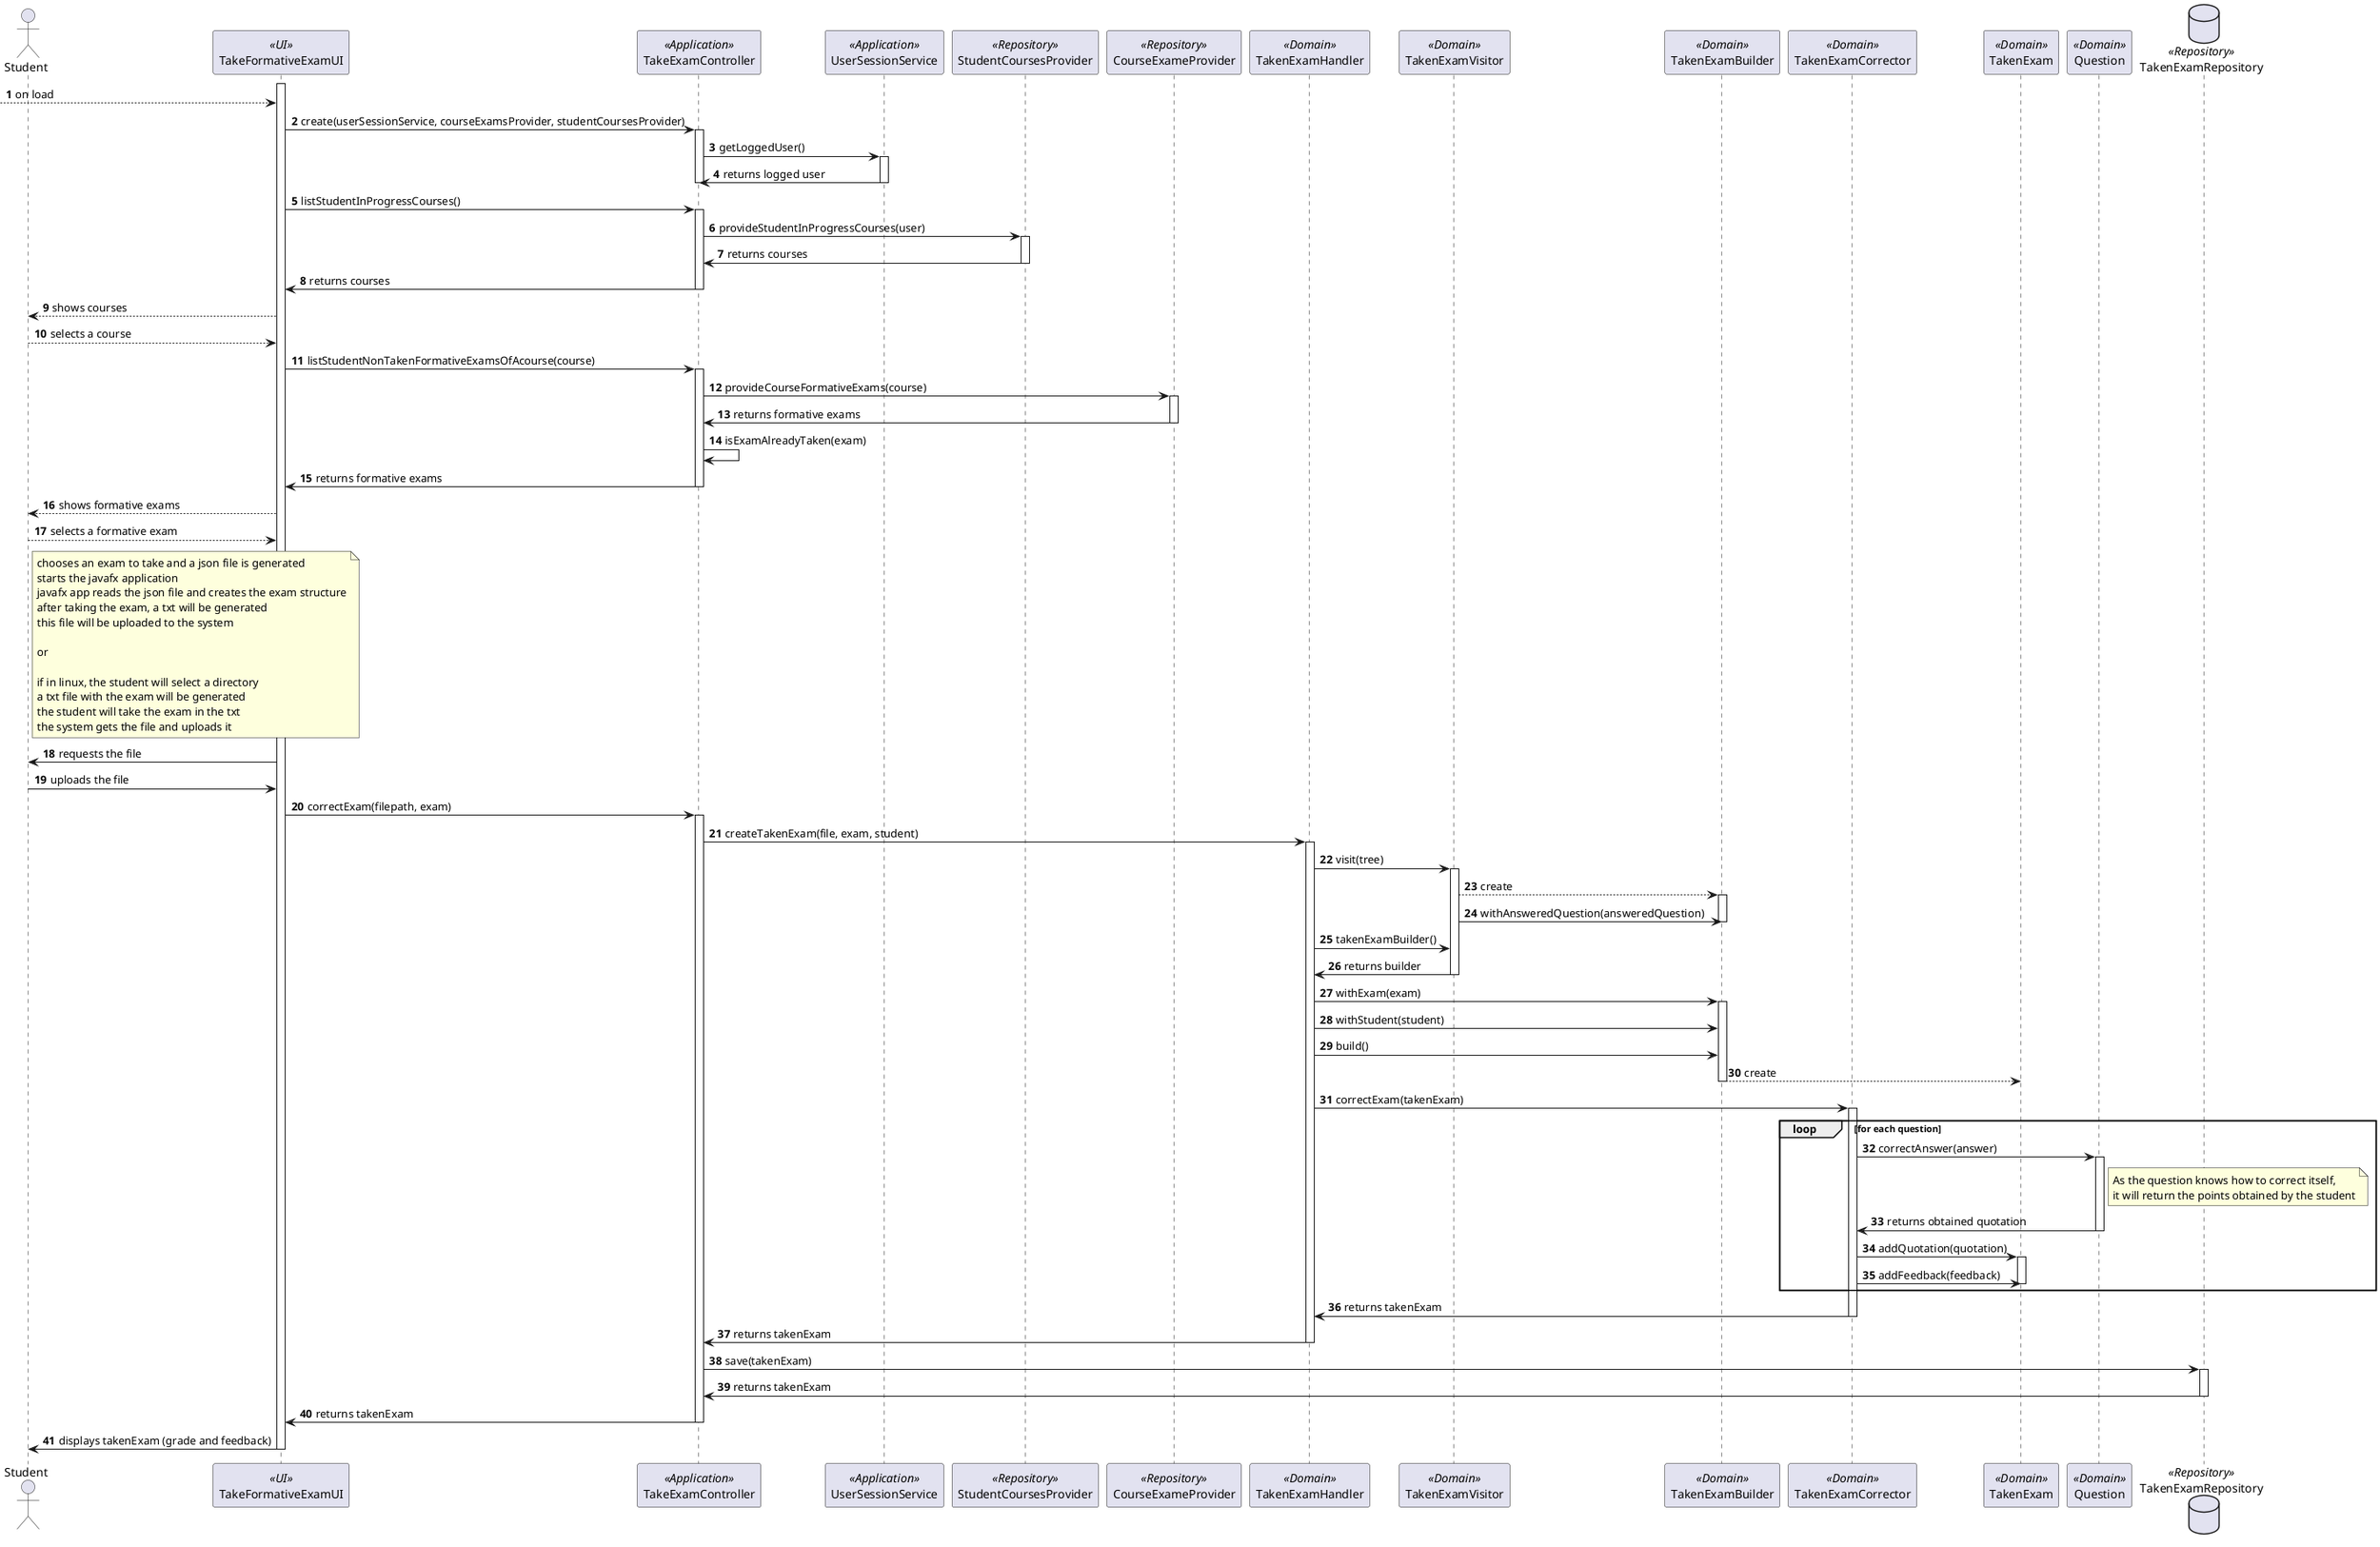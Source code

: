 @startuml

autonumber

actor Student as S
participant "TakeFormativeExamUI" as UI <<UI>>
participant "TakeExamController" as Controller <<Application>>
participant "UserSessionService" as US <<Application>>
participant "StudentCoursesProvider" as CourseProvider <<Repository>>
participant "CourseExameProvider" as ExamProvider <<Repository>>
participant "TakenExamHandler" as Handler <<Domain>>
participant "TakenExamVisitor" as Visitor <<Domain>>
participant "TakenExamBuilder" as Builder <<Domain>>
participant "TakenExamCorrector" as Corrector <<Domain>>
participant "TakenExam" as TakenExam <<Domain>>
participant "Question" as Question <<Domain>>
database "TakenExamRepository" as Erepo <<Repository>>

activate UI
--> UI : on load
UI -> Controller : create(userSessionService, courseExamsProvider, studentCoursesProvider)
activate Controller
Controller -> US : getLoggedUser()
activate US
US -> Controller : returns logged user
deactivate US
deactivate Controller


UI -> Controller: listStudentInProgressCourses()
activate Controller
Controller -> CourseProvider : provideStudentInProgressCourses(user)
activate CourseProvider
CourseProvider -> Controller : returns courses
deactivate CourseProvider
Controller -> UI : returns courses
deactivate Controller

UI --> S: shows courses
S --> UI: selects a course

UI -> Controller: listStudentNonTakenFormativeExamsOfAcourse(course)
activate Controller
Controller -> ExamProvider : provideCourseFormativeExams(course)
activate ExamProvider
ExamProvider -> Controller : returns formative exams
deactivate ExamProvider
Controller -> Controller : isExamAlreadyTaken(exam)
Controller -> UI : returns formative exams
deactivate Controller

UI --> S: shows formative exams
S --> UI: selects a formative exam

    note right of S
            chooses an exam to take and a json file is generated
            starts the javafx application
            javafx app reads the json file and creates the exam structure
            after taking the exam, a txt will be generated
            this file will be uploaded to the system

            or

            if in linux, the student will select a directory
            a txt file with the exam will be generated
            the student will take the exam in the txt
            the system gets the file and uploads it
        end note

UI -> S: requests the file
S -> UI: uploads the file

UI -> Controller: correctExam(filepath, exam)
activate Controller
Controller -> Handler : createTakenExam(file, exam, student)
activate Handler
Handler -> Visitor : visit(tree)
activate Visitor

Visitor --> Builder : create
activate Builder
Visitor -> Builder : withAnsweredQuestion(answeredQuestion)
deactivate Builder

Handler -> Visitor : takenExamBuilder()
Visitor -> Handler : returns builder
deactivate Visitor
Handler -> Builder : withExam(exam)
activate Builder
Handler -> Builder : withStudent(student)
Handler -> Builder : build()

Builder --> TakenExam : create
deactivate Builder
deactivate Visitor
Handler -> Corrector : correctExam(takenExam)
activate Corrector
loop for each question
    Corrector -> Question : correctAnswer(answer)
    activate Question

        note right of Question
            As the question knows how to correct itself,
            it will return the points obtained by the student
        end note
    Question -> Corrector : returns obtained quotation
    deactivate Question

    Corrector -> TakenExam : addQuotation(quotation)
    activate TakenExam
    Corrector -> TakenExam : addFeedback(feedback)
    deactivate TakenExam
end

Corrector -> Handler : returns takenExam
deactivate Corrector

Handler -> Controller : returns takenExam
deactivate Handler



Controller -> Erepo : save(takenExam)
activate Erepo
Erepo -> Controller : returns takenExam
deactivate Erepo
Controller -> UI : returns takenExam
deactivate Controller
UI -> S: displays takenExam (grade and feedback)
deactivate UI

@enduml